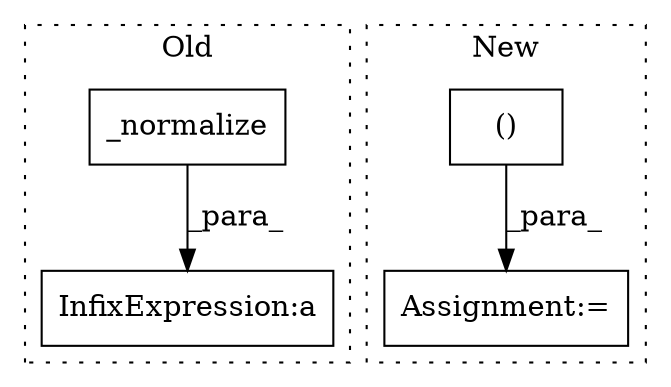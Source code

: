 digraph G {
subgraph cluster0 {
1 [label="_normalize" a="32" s="1466,1478" l="11,1" shape="box"];
3 [label="InfixExpression:a" a="27" s="1458" l="3" shape="box"];
label = "Old";
style="dotted";
}
subgraph cluster1 {
2 [label="()" a="106" s="1441" l="27" shape="box"];
4 [label="Assignment:=" a="7" s="1845" l="1" shape="box"];
label = "New";
style="dotted";
}
1 -> 3 [label="_para_"];
2 -> 4 [label="_para_"];
}